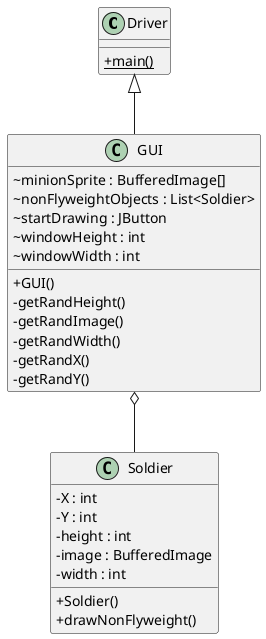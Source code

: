 @startuml

skinparam  classAttributeIconSize 0

    class Driver {
        {static} + main()
    }

    class GUI {
        ~ minionSprite : BufferedImage[]
        ~ nonFlyweightObjects : List<Soldier>
        ~ startDrawing : JButton
        ~ windowHeight : int
        ~ windowWidth : int
        + GUI()
        - getRandHeight()
        - getRandImage()
        - getRandWidth()
        - getRandX()
        - getRandY()
    }

    class Soldier {
        - X : int
        - Y : int
        - height : int
        - image : BufferedImage
        - width : int
        + Soldier()
        + drawNonFlyweight()
    }

  GUI -up-|> Driver
  GUI o-- Soldier
@enduml
